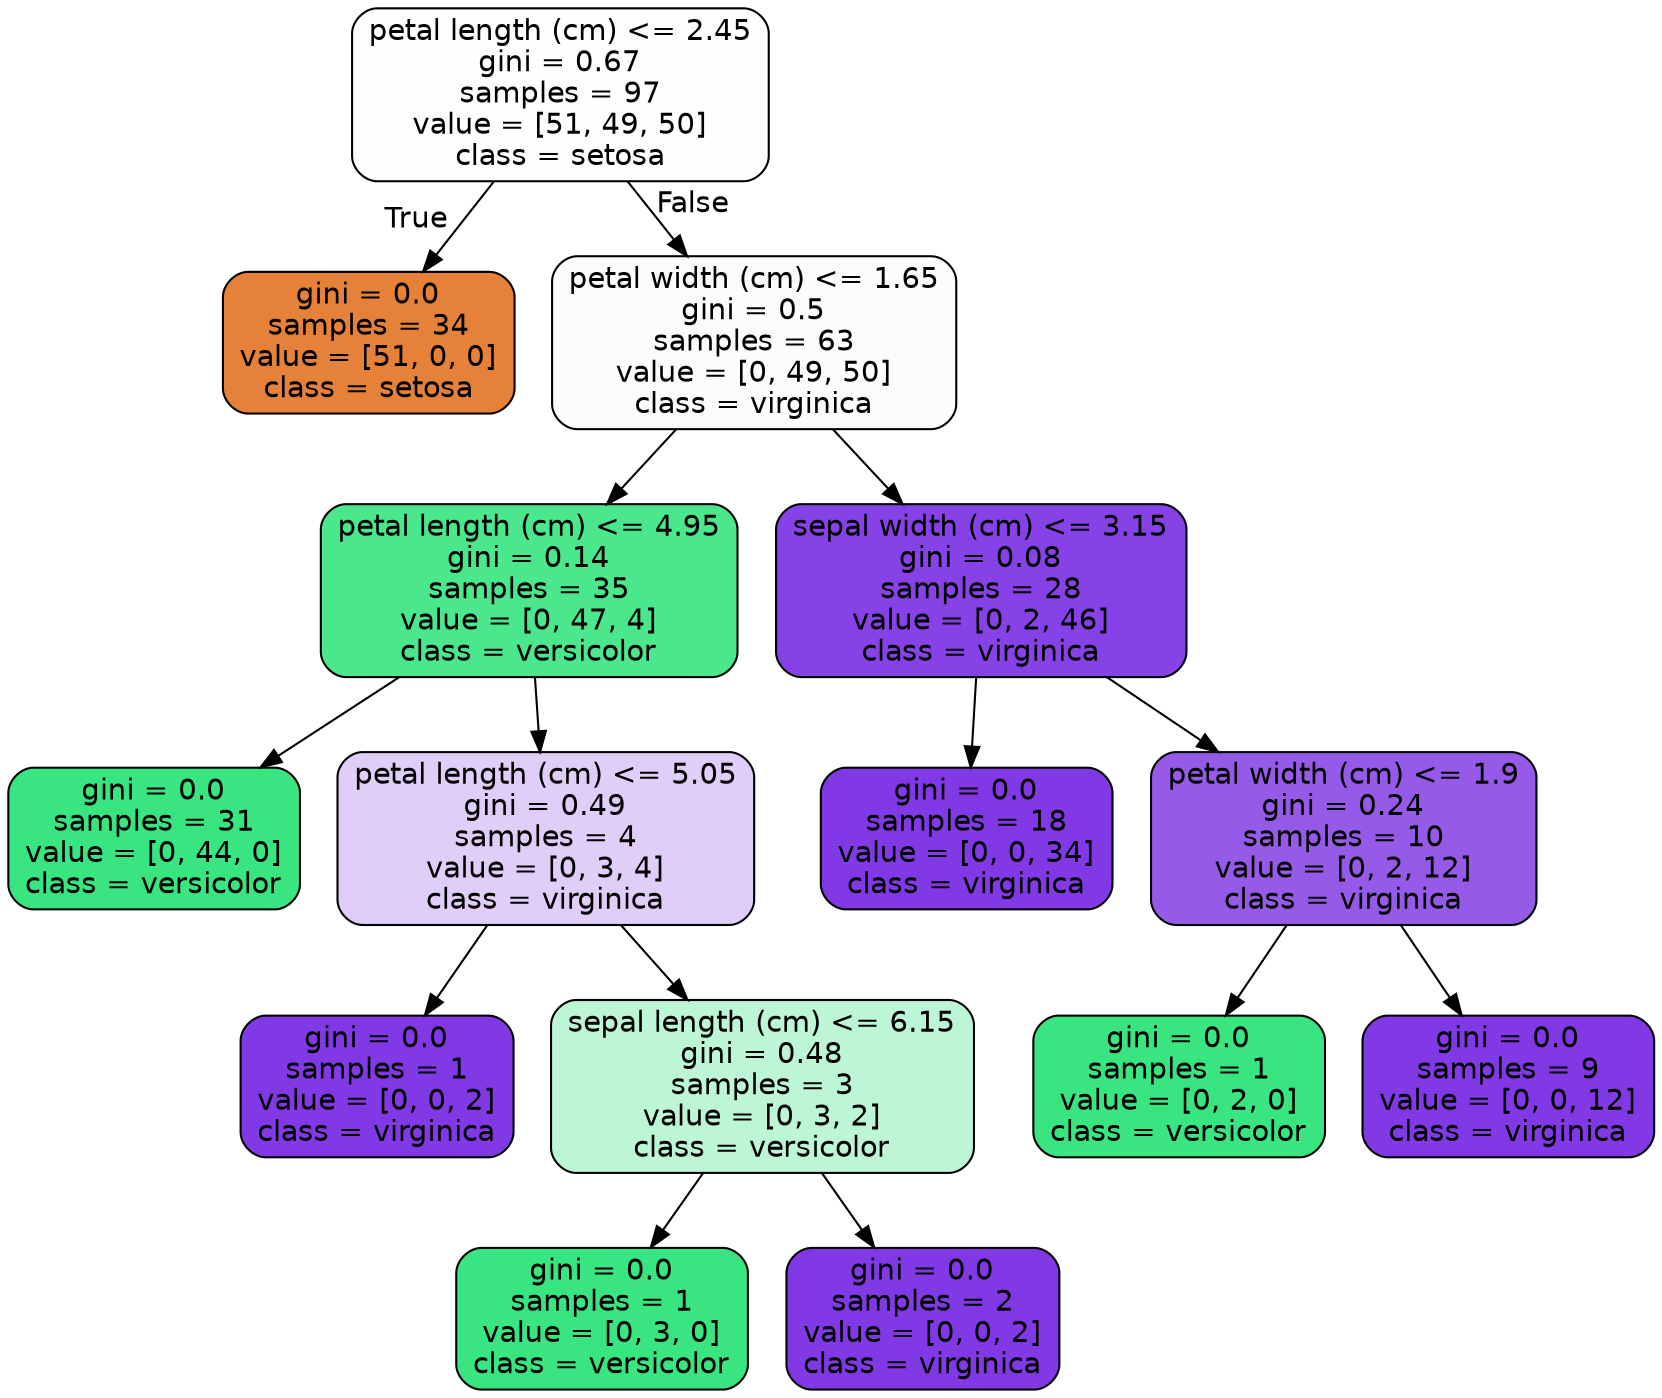 digraph Tree {
node [shape=box, style="filled, rounded", color="black", fontname="helvetica"] ;
edge [fontname="helvetica"] ;
0 [label="petal length (cm) <= 2.45\ngini = 0.67\nsamples = 97\nvalue = [51, 49, 50]\nclass = setosa", fillcolor="#fffefd"] ;
1 [label="gini = 0.0\nsamples = 34\nvalue = [51, 0, 0]\nclass = setosa", fillcolor="#e58139"] ;
0 -> 1 [labeldistance=2.5, labelangle=45, headlabel="True"] ;
2 [label="petal width (cm) <= 1.65\ngini = 0.5\nsamples = 63\nvalue = [0, 49, 50]\nclass = virginica", fillcolor="#fcfbfe"] ;
0 -> 2 [labeldistance=2.5, labelangle=-45, headlabel="False"] ;
3 [label="petal length (cm) <= 4.95\ngini = 0.14\nsamples = 35\nvalue = [0, 47, 4]\nclass = versicolor", fillcolor="#4ae78c"] ;
2 -> 3 ;
4 [label="gini = 0.0\nsamples = 31\nvalue = [0, 44, 0]\nclass = versicolor", fillcolor="#39e581"] ;
3 -> 4 ;
5 [label="petal length (cm) <= 5.05\ngini = 0.49\nsamples = 4\nvalue = [0, 3, 4]\nclass = virginica", fillcolor="#e0cef8"] ;
3 -> 5 ;
6 [label="gini = 0.0\nsamples = 1\nvalue = [0, 0, 2]\nclass = virginica", fillcolor="#8139e5"] ;
5 -> 6 ;
7 [label="sepal length (cm) <= 6.15\ngini = 0.48\nsamples = 3\nvalue = [0, 3, 2]\nclass = versicolor", fillcolor="#bdf6d5"] ;
5 -> 7 ;
8 [label="gini = 0.0\nsamples = 1\nvalue = [0, 3, 0]\nclass = versicolor", fillcolor="#39e581"] ;
7 -> 8 ;
9 [label="gini = 0.0\nsamples = 2\nvalue = [0, 0, 2]\nclass = virginica", fillcolor="#8139e5"] ;
7 -> 9 ;
10 [label="sepal width (cm) <= 3.15\ngini = 0.08\nsamples = 28\nvalue = [0, 2, 46]\nclass = virginica", fillcolor="#8642e6"] ;
2 -> 10 ;
11 [label="gini = 0.0\nsamples = 18\nvalue = [0, 0, 34]\nclass = virginica", fillcolor="#8139e5"] ;
10 -> 11 ;
12 [label="petal width (cm) <= 1.9\ngini = 0.24\nsamples = 10\nvalue = [0, 2, 12]\nclass = virginica", fillcolor="#965ae9"] ;
10 -> 12 ;
13 [label="gini = 0.0\nsamples = 1\nvalue = [0, 2, 0]\nclass = versicolor", fillcolor="#39e581"] ;
12 -> 13 ;
14 [label="gini = 0.0\nsamples = 9\nvalue = [0, 0, 12]\nclass = virginica", fillcolor="#8139e5"] ;
12 -> 14 ;
}